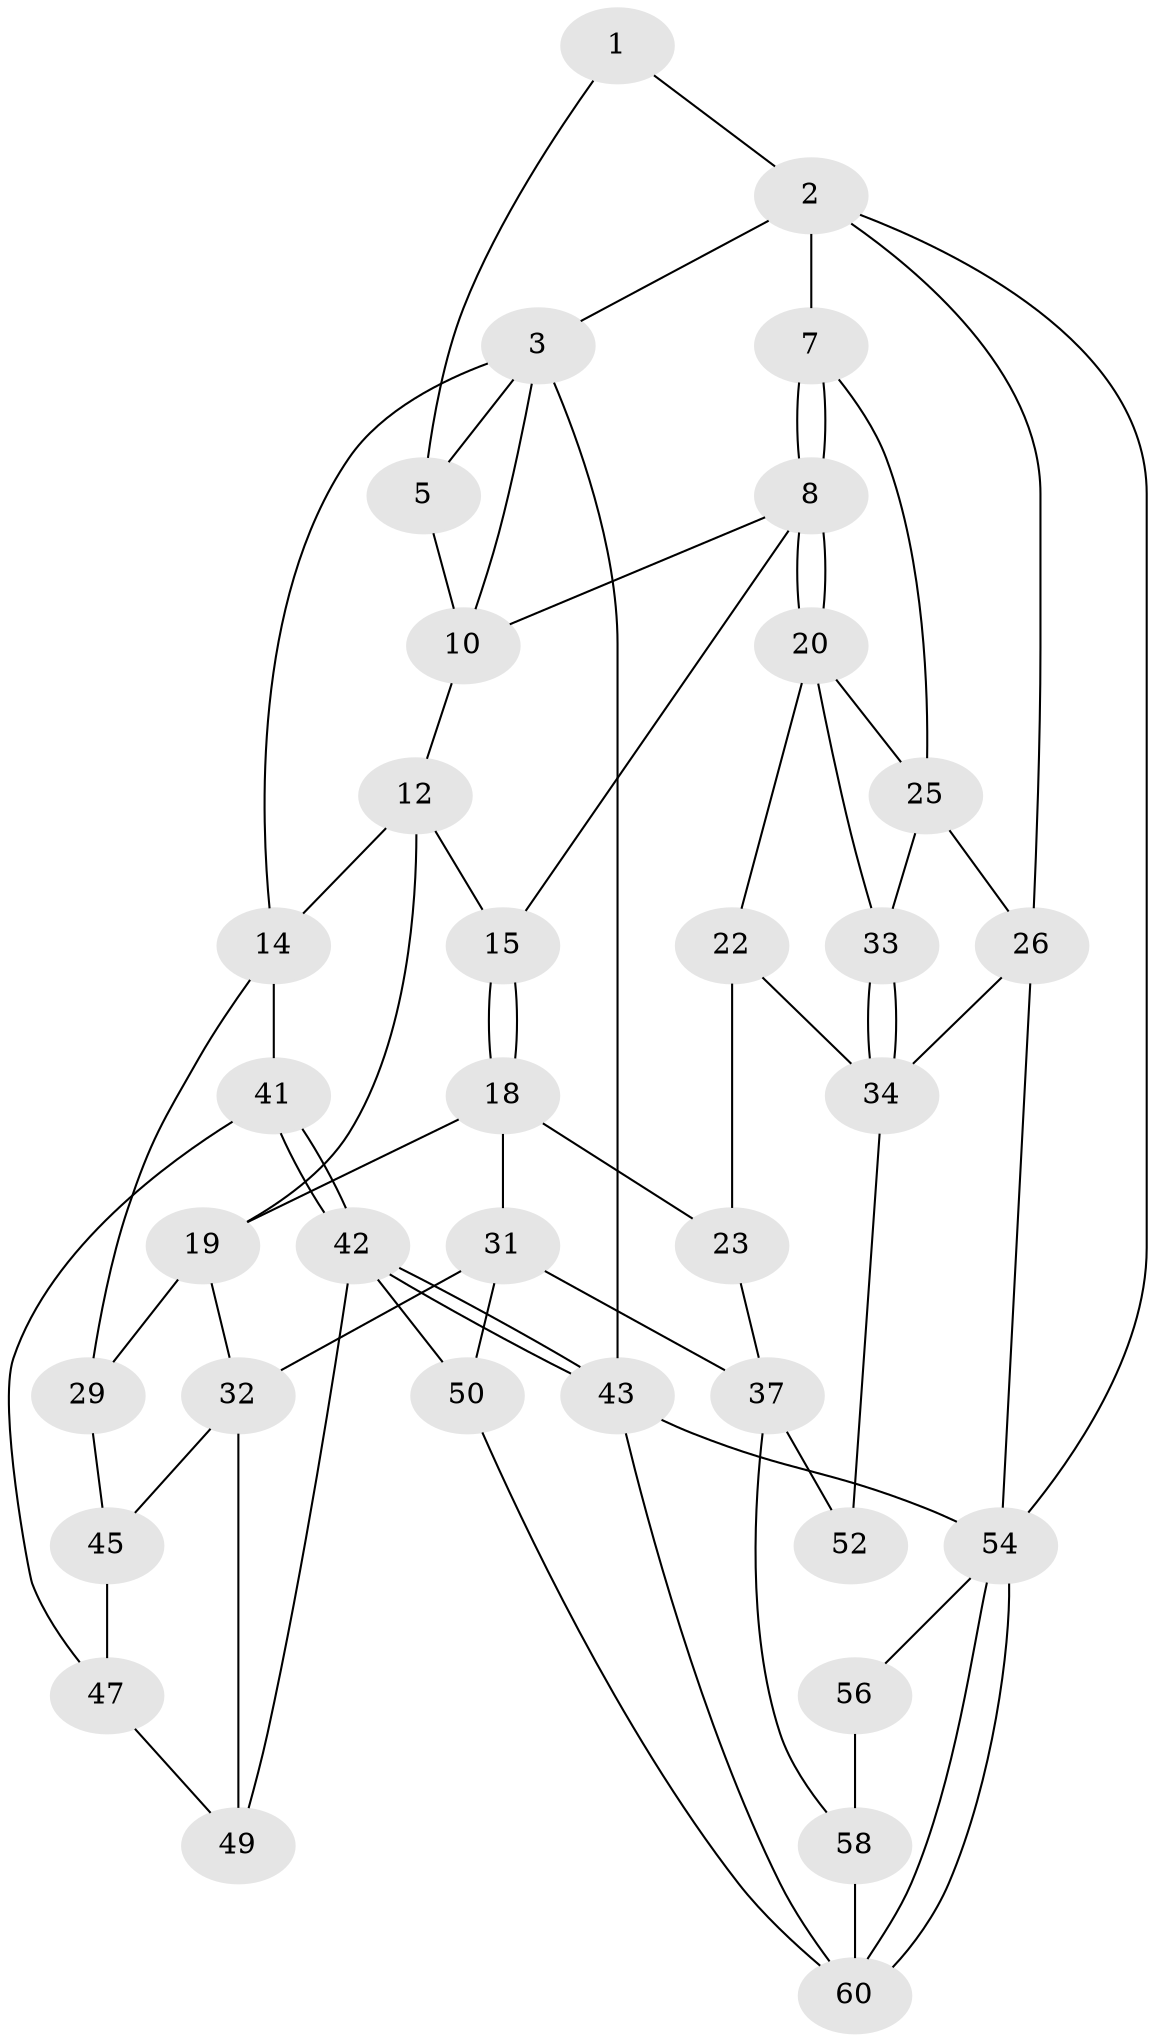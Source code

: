 // original degree distribution, {3: 0.04918032786885246, 4: 0.2459016393442623, 5: 0.47540983606557374, 6: 0.22950819672131148}
// Generated by graph-tools (version 1.1) at 2025/42/03/06/25 10:42:31]
// undirected, 35 vertices, 69 edges
graph export_dot {
graph [start="1"]
  node [color=gray90,style=filled];
  1 [pos="+0.7696575786781955+0"];
  2 [pos="+0.7706789717662316+0",super="+17"];
  3 [pos="+0+0",super="+4"];
  5 [pos="+0.33441602927258723+0",super="+6"];
  7 [pos="+0.7908896752876035+0.050926279923428894",super="+16"];
  8 [pos="+0.6441484709904455+0.2259368611614784",super="+9"];
  10 [pos="+0.5336210227125568+0.1494611249332221",super="+11"];
  12 [pos="+0.2514300697958306+0.06589433643215793",super="+13"];
  14 [pos="+0+0.13803759268282761",super="+30"];
  15 [pos="+0.5000265476716022+0.18441088418137264"];
  18 [pos="+0.34725296624436874+0.30177606600659296",super="+24"];
  19 [pos="+0.23365184686137977+0.26103900495238824",super="+28"];
  20 [pos="+0.6542089890157453+0.2923344784236729",super="+21"];
  22 [pos="+0.545037369912024+0.4062907744000329",super="+35"];
  23 [pos="+0.5105693192828444+0.4231621307057891",super="+36"];
  25 [pos="+0.9141422072781723+0.30871391008450394",super="+27"];
  26 [pos="+1+0.6084009238888595",super="+39"];
  29 [pos="+0+0.4192705042523356"];
  31 [pos="+0.37742934273148815+0.5604877274254675",super="+38"];
  32 [pos="+0.28062128032070555+0.5474197977538142",super="+44"];
  33 [pos="+0.7721748988838116+0.4858181042109691"];
  34 [pos="+0.7735061461235658+0.579573240493365",super="+40"];
  37 [pos="+0.482607789999972+0.7419103826972271",super="+53"];
  41 [pos="+0+0.705592088147673"];
  42 [pos="+0+1",super="+51"];
  43 [pos="+0+1"];
  45 [pos="+0.12655712259999694+0.5976956754130304",super="+46"];
  47 [pos="+0.0434153303413392+0.6741350250077252",super="+48"];
  49 [pos="+0.15887926469804592+0.7785707870555523"];
  50 [pos="+0.19103896977465673+0.8277788067887561"];
  52 [pos="+0.6463418368185216+0.7923109228325901"];
  54 [pos="+1+1",super="+55"];
  56 [pos="+0.6492273993754432+0.9014603196775385",super="+57"];
  58 [pos="+0.5477863005700436+0.9382021789988659",super="+59"];
  60 [pos="+0.4172394653453189+1",super="+61"];
  1 -- 2;
  1 -- 5;
  2 -- 3;
  2 -- 7 [weight=2];
  2 -- 26;
  2 -- 54;
  3 -- 14;
  3 -- 43;
  3 -- 10;
  3 -- 5;
  5 -- 10;
  7 -- 8;
  7 -- 8;
  7 -- 25;
  8 -- 20;
  8 -- 20;
  8 -- 10;
  8 -- 15;
  10 -- 12;
  12 -- 15;
  12 -- 19;
  12 -- 14;
  14 -- 41;
  14 -- 29;
  15 -- 18;
  15 -- 18;
  18 -- 19;
  18 -- 31;
  18 -- 23;
  19 -- 32;
  19 -- 29;
  20 -- 25;
  20 -- 33;
  20 -- 22;
  22 -- 23 [weight=2];
  22 -- 34;
  23 -- 37;
  25 -- 26;
  25 -- 33;
  26 -- 34;
  26 -- 54;
  29 -- 45;
  31 -- 32;
  31 -- 50;
  31 -- 37;
  32 -- 49;
  32 -- 45;
  33 -- 34;
  33 -- 34;
  34 -- 52;
  37 -- 58;
  37 -- 52;
  41 -- 42;
  41 -- 42;
  41 -- 47;
  42 -- 43;
  42 -- 43;
  42 -- 49;
  42 -- 50;
  43 -- 54;
  43 -- 60;
  45 -- 47 [weight=2];
  47 -- 49;
  50 -- 60;
  54 -- 60;
  54 -- 60;
  54 -- 56;
  56 -- 58 [weight=2];
  58 -- 60;
}
